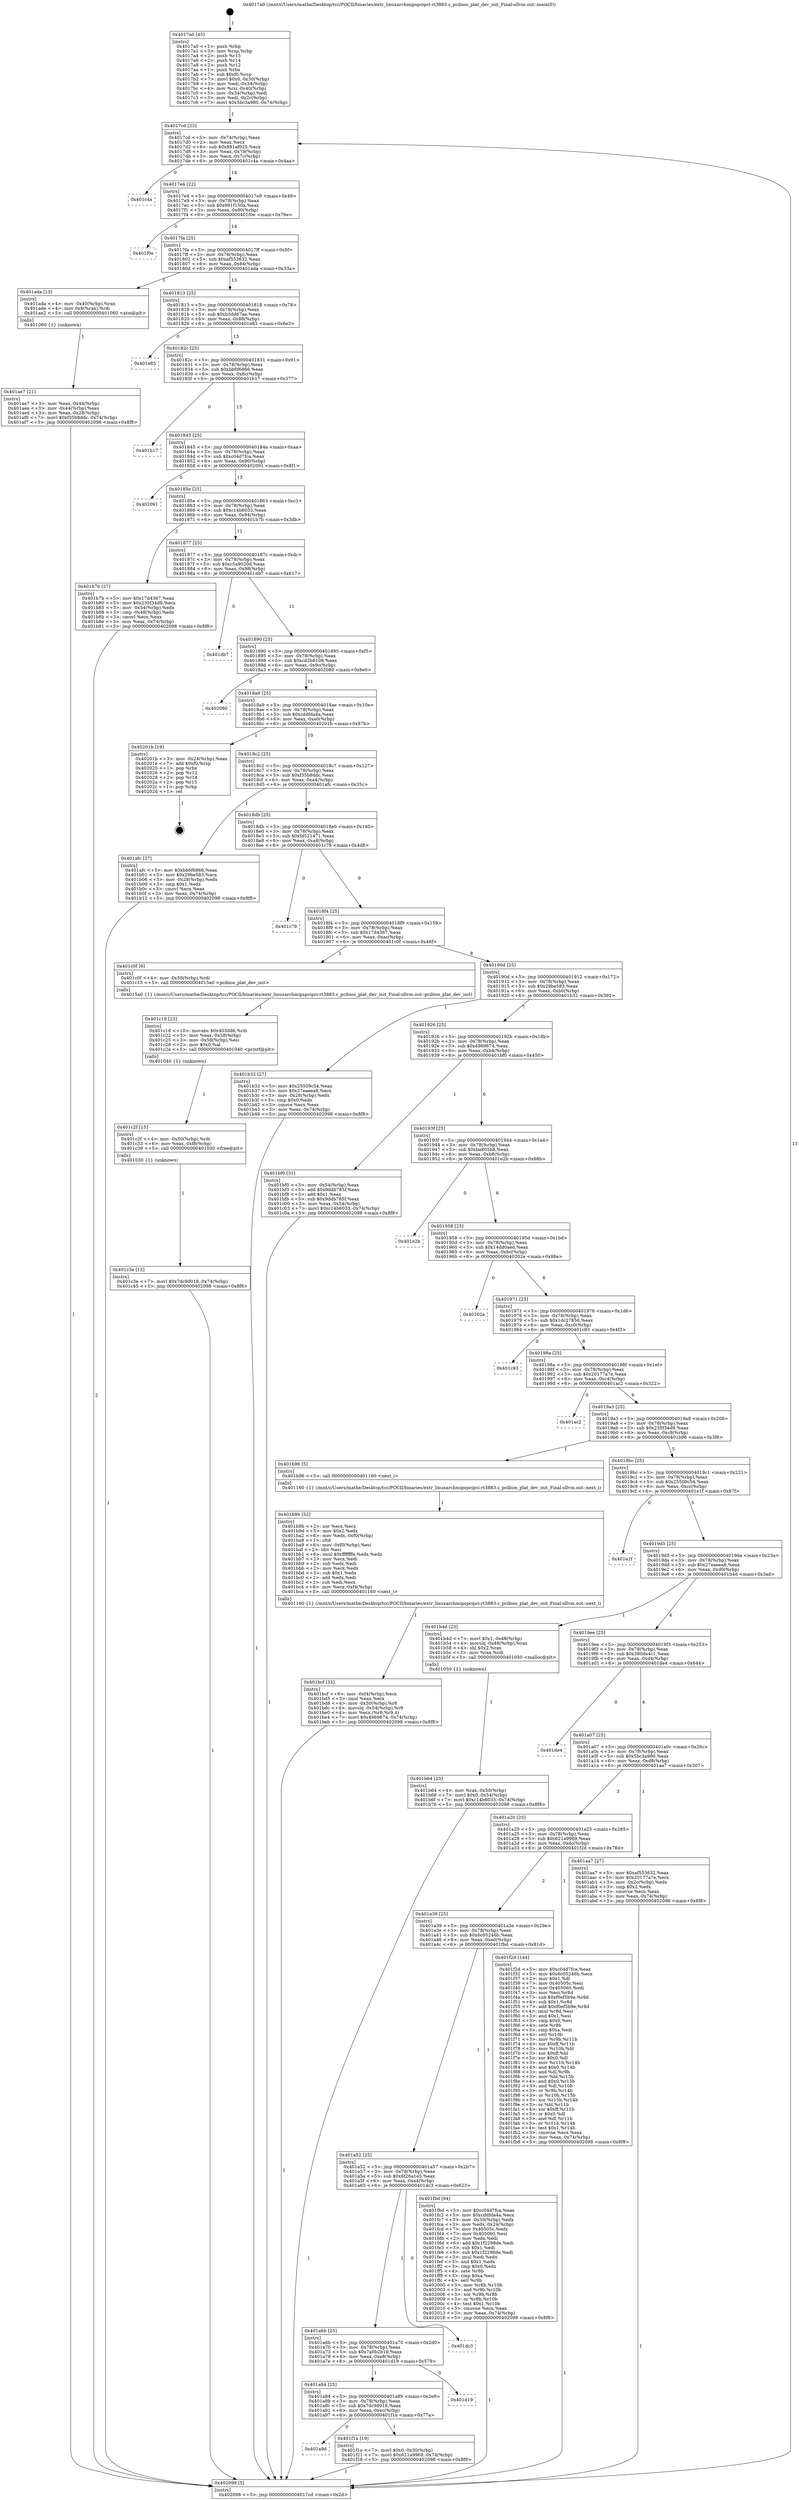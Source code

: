 digraph "0x4017a0" {
  label = "0x4017a0 (/mnt/c/Users/mathe/Desktop/tcc/POCII/binaries/extr_linuxarchmipspcipci-rt3883.c_pcibios_plat_dev_init_Final-ollvm.out::main(0))"
  labelloc = "t"
  node[shape=record]

  Entry [label="",width=0.3,height=0.3,shape=circle,fillcolor=black,style=filled]
  "0x4017cd" [label="{
     0x4017cd [23]\l
     | [instrs]\l
     &nbsp;&nbsp;0x4017cd \<+3\>: mov -0x74(%rbp),%eax\l
     &nbsp;&nbsp;0x4017d0 \<+2\>: mov %eax,%ecx\l
     &nbsp;&nbsp;0x4017d2 \<+6\>: sub $0x891af025,%ecx\l
     &nbsp;&nbsp;0x4017d8 \<+3\>: mov %eax,-0x78(%rbp)\l
     &nbsp;&nbsp;0x4017db \<+3\>: mov %ecx,-0x7c(%rbp)\l
     &nbsp;&nbsp;0x4017de \<+6\>: je 0000000000401c4a \<main+0x4aa\>\l
  }"]
  "0x401c4a" [label="{
     0x401c4a\l
  }", style=dashed]
  "0x4017e4" [label="{
     0x4017e4 [22]\l
     | [instrs]\l
     &nbsp;&nbsp;0x4017e4 \<+5\>: jmp 00000000004017e9 \<main+0x49\>\l
     &nbsp;&nbsp;0x4017e9 \<+3\>: mov -0x78(%rbp),%eax\l
     &nbsp;&nbsp;0x4017ec \<+5\>: sub $0x991f150a,%eax\l
     &nbsp;&nbsp;0x4017f1 \<+3\>: mov %eax,-0x80(%rbp)\l
     &nbsp;&nbsp;0x4017f4 \<+6\>: je 0000000000401f0e \<main+0x76e\>\l
  }"]
  Exit [label="",width=0.3,height=0.3,shape=circle,fillcolor=black,style=filled,peripheries=2]
  "0x401f0e" [label="{
     0x401f0e\l
  }", style=dashed]
  "0x4017fa" [label="{
     0x4017fa [25]\l
     | [instrs]\l
     &nbsp;&nbsp;0x4017fa \<+5\>: jmp 00000000004017ff \<main+0x5f\>\l
     &nbsp;&nbsp;0x4017ff \<+3\>: mov -0x78(%rbp),%eax\l
     &nbsp;&nbsp;0x401802 \<+5\>: sub $0xaf553632,%eax\l
     &nbsp;&nbsp;0x401807 \<+6\>: mov %eax,-0x84(%rbp)\l
     &nbsp;&nbsp;0x40180d \<+6\>: je 0000000000401ada \<main+0x33a\>\l
  }"]
  "0x401a9d" [label="{
     0x401a9d\l
  }", style=dashed]
  "0x401ada" [label="{
     0x401ada [13]\l
     | [instrs]\l
     &nbsp;&nbsp;0x401ada \<+4\>: mov -0x40(%rbp),%rax\l
     &nbsp;&nbsp;0x401ade \<+4\>: mov 0x8(%rax),%rdi\l
     &nbsp;&nbsp;0x401ae2 \<+5\>: call 0000000000401060 \<atoi@plt\>\l
     | [calls]\l
     &nbsp;&nbsp;0x401060 \{1\} (unknown)\l
  }"]
  "0x401813" [label="{
     0x401813 [25]\l
     | [instrs]\l
     &nbsp;&nbsp;0x401813 \<+5\>: jmp 0000000000401818 \<main+0x78\>\l
     &nbsp;&nbsp;0x401818 \<+3\>: mov -0x78(%rbp),%eax\l
     &nbsp;&nbsp;0x40181b \<+5\>: sub $0xb3dd67ae,%eax\l
     &nbsp;&nbsp;0x401820 \<+6\>: mov %eax,-0x88(%rbp)\l
     &nbsp;&nbsp;0x401826 \<+6\>: je 0000000000401e83 \<main+0x6e3\>\l
  }"]
  "0x401f1a" [label="{
     0x401f1a [19]\l
     | [instrs]\l
     &nbsp;&nbsp;0x401f1a \<+7\>: movl $0x0,-0x30(%rbp)\l
     &nbsp;&nbsp;0x401f21 \<+7\>: movl $0x621a9969,-0x74(%rbp)\l
     &nbsp;&nbsp;0x401f28 \<+5\>: jmp 0000000000402098 \<main+0x8f8\>\l
  }"]
  "0x401e83" [label="{
     0x401e83\l
  }", style=dashed]
  "0x40182c" [label="{
     0x40182c [25]\l
     | [instrs]\l
     &nbsp;&nbsp;0x40182c \<+5\>: jmp 0000000000401831 \<main+0x91\>\l
     &nbsp;&nbsp;0x401831 \<+3\>: mov -0x78(%rbp),%eax\l
     &nbsp;&nbsp;0x401834 \<+5\>: sub $0xbb6f6866,%eax\l
     &nbsp;&nbsp;0x401839 \<+6\>: mov %eax,-0x8c(%rbp)\l
     &nbsp;&nbsp;0x40183f \<+6\>: je 0000000000401b17 \<main+0x377\>\l
  }"]
  "0x401a84" [label="{
     0x401a84 [25]\l
     | [instrs]\l
     &nbsp;&nbsp;0x401a84 \<+5\>: jmp 0000000000401a89 \<main+0x2e9\>\l
     &nbsp;&nbsp;0x401a89 \<+3\>: mov -0x78(%rbp),%eax\l
     &nbsp;&nbsp;0x401a8c \<+5\>: sub $0x7dc9d018,%eax\l
     &nbsp;&nbsp;0x401a91 \<+6\>: mov %eax,-0xec(%rbp)\l
     &nbsp;&nbsp;0x401a97 \<+6\>: je 0000000000401f1a \<main+0x77a\>\l
  }"]
  "0x401b17" [label="{
     0x401b17\l
  }", style=dashed]
  "0x401845" [label="{
     0x401845 [25]\l
     | [instrs]\l
     &nbsp;&nbsp;0x401845 \<+5\>: jmp 000000000040184a \<main+0xaa\>\l
     &nbsp;&nbsp;0x40184a \<+3\>: mov -0x78(%rbp),%eax\l
     &nbsp;&nbsp;0x40184d \<+5\>: sub $0xc04d7fca,%eax\l
     &nbsp;&nbsp;0x401852 \<+6\>: mov %eax,-0x90(%rbp)\l
     &nbsp;&nbsp;0x401858 \<+6\>: je 0000000000402091 \<main+0x8f1\>\l
  }"]
  "0x401d19" [label="{
     0x401d19\l
  }", style=dashed]
  "0x402091" [label="{
     0x402091\l
  }", style=dashed]
  "0x40185e" [label="{
     0x40185e [25]\l
     | [instrs]\l
     &nbsp;&nbsp;0x40185e \<+5\>: jmp 0000000000401863 \<main+0xc3\>\l
     &nbsp;&nbsp;0x401863 \<+3\>: mov -0x78(%rbp),%eax\l
     &nbsp;&nbsp;0x401866 \<+5\>: sub $0xc14b6033,%eax\l
     &nbsp;&nbsp;0x40186b \<+6\>: mov %eax,-0x94(%rbp)\l
     &nbsp;&nbsp;0x401871 \<+6\>: je 0000000000401b7b \<main+0x3db\>\l
  }"]
  "0x401a6b" [label="{
     0x401a6b [25]\l
     | [instrs]\l
     &nbsp;&nbsp;0x401a6b \<+5\>: jmp 0000000000401a70 \<main+0x2d0\>\l
     &nbsp;&nbsp;0x401a70 \<+3\>: mov -0x78(%rbp),%eax\l
     &nbsp;&nbsp;0x401a73 \<+5\>: sub $0x7a0b2b19,%eax\l
     &nbsp;&nbsp;0x401a78 \<+6\>: mov %eax,-0xe8(%rbp)\l
     &nbsp;&nbsp;0x401a7e \<+6\>: je 0000000000401d19 \<main+0x579\>\l
  }"]
  "0x401b7b" [label="{
     0x401b7b [27]\l
     | [instrs]\l
     &nbsp;&nbsp;0x401b7b \<+5\>: mov $0x17d4367,%eax\l
     &nbsp;&nbsp;0x401b80 \<+5\>: mov $0x235f34d9,%ecx\l
     &nbsp;&nbsp;0x401b85 \<+3\>: mov -0x54(%rbp),%edx\l
     &nbsp;&nbsp;0x401b88 \<+3\>: cmp -0x48(%rbp),%edx\l
     &nbsp;&nbsp;0x401b8b \<+3\>: cmovl %ecx,%eax\l
     &nbsp;&nbsp;0x401b8e \<+3\>: mov %eax,-0x74(%rbp)\l
     &nbsp;&nbsp;0x401b91 \<+5\>: jmp 0000000000402098 \<main+0x8f8\>\l
  }"]
  "0x401877" [label="{
     0x401877 [25]\l
     | [instrs]\l
     &nbsp;&nbsp;0x401877 \<+5\>: jmp 000000000040187c \<main+0xdc\>\l
     &nbsp;&nbsp;0x40187c \<+3\>: mov -0x78(%rbp),%eax\l
     &nbsp;&nbsp;0x40187f \<+5\>: sub $0xc5a9020d,%eax\l
     &nbsp;&nbsp;0x401884 \<+6\>: mov %eax,-0x98(%rbp)\l
     &nbsp;&nbsp;0x40188a \<+6\>: je 0000000000401db7 \<main+0x617\>\l
  }"]
  "0x401dc3" [label="{
     0x401dc3\l
  }", style=dashed]
  "0x401db7" [label="{
     0x401db7\l
  }", style=dashed]
  "0x401890" [label="{
     0x401890 [25]\l
     | [instrs]\l
     &nbsp;&nbsp;0x401890 \<+5\>: jmp 0000000000401895 \<main+0xf5\>\l
     &nbsp;&nbsp;0x401895 \<+3\>: mov -0x78(%rbp),%eax\l
     &nbsp;&nbsp;0x401898 \<+5\>: sub $0xcd2b8108,%eax\l
     &nbsp;&nbsp;0x40189d \<+6\>: mov %eax,-0x9c(%rbp)\l
     &nbsp;&nbsp;0x4018a3 \<+6\>: je 0000000000402080 \<main+0x8e0\>\l
  }"]
  "0x401a52" [label="{
     0x401a52 [25]\l
     | [instrs]\l
     &nbsp;&nbsp;0x401a52 \<+5\>: jmp 0000000000401a57 \<main+0x2b7\>\l
     &nbsp;&nbsp;0x401a57 \<+3\>: mov -0x78(%rbp),%eax\l
     &nbsp;&nbsp;0x401a5a \<+5\>: sub $0x6f26a1e5,%eax\l
     &nbsp;&nbsp;0x401a5f \<+6\>: mov %eax,-0xe4(%rbp)\l
     &nbsp;&nbsp;0x401a65 \<+6\>: je 0000000000401dc3 \<main+0x623\>\l
  }"]
  "0x402080" [label="{
     0x402080\l
  }", style=dashed]
  "0x4018a9" [label="{
     0x4018a9 [25]\l
     | [instrs]\l
     &nbsp;&nbsp;0x4018a9 \<+5\>: jmp 00000000004018ae \<main+0x10e\>\l
     &nbsp;&nbsp;0x4018ae \<+3\>: mov -0x78(%rbp),%eax\l
     &nbsp;&nbsp;0x4018b1 \<+5\>: sub $0xcddfda4a,%eax\l
     &nbsp;&nbsp;0x4018b6 \<+6\>: mov %eax,-0xa0(%rbp)\l
     &nbsp;&nbsp;0x4018bc \<+6\>: je 000000000040201b \<main+0x87b\>\l
  }"]
  "0x401fbd" [label="{
     0x401fbd [94]\l
     | [instrs]\l
     &nbsp;&nbsp;0x401fbd \<+5\>: mov $0xc04d7fca,%eax\l
     &nbsp;&nbsp;0x401fc2 \<+5\>: mov $0xcddfda4a,%ecx\l
     &nbsp;&nbsp;0x401fc7 \<+3\>: mov -0x30(%rbp),%edx\l
     &nbsp;&nbsp;0x401fca \<+3\>: mov %edx,-0x24(%rbp)\l
     &nbsp;&nbsp;0x401fcd \<+7\>: mov 0x40505c,%edx\l
     &nbsp;&nbsp;0x401fd4 \<+7\>: mov 0x405060,%esi\l
     &nbsp;&nbsp;0x401fdb \<+2\>: mov %edx,%edi\l
     &nbsp;&nbsp;0x401fdd \<+6\>: add $0x1f2298de,%edi\l
     &nbsp;&nbsp;0x401fe3 \<+3\>: sub $0x1,%edi\l
     &nbsp;&nbsp;0x401fe6 \<+6\>: sub $0x1f2298de,%edi\l
     &nbsp;&nbsp;0x401fec \<+3\>: imul %edi,%edx\l
     &nbsp;&nbsp;0x401fef \<+3\>: and $0x1,%edx\l
     &nbsp;&nbsp;0x401ff2 \<+3\>: cmp $0x0,%edx\l
     &nbsp;&nbsp;0x401ff5 \<+4\>: sete %r8b\l
     &nbsp;&nbsp;0x401ff9 \<+3\>: cmp $0xa,%esi\l
     &nbsp;&nbsp;0x401ffc \<+4\>: setl %r9b\l
     &nbsp;&nbsp;0x402000 \<+3\>: mov %r8b,%r10b\l
     &nbsp;&nbsp;0x402003 \<+3\>: and %r9b,%r10b\l
     &nbsp;&nbsp;0x402006 \<+3\>: xor %r9b,%r8b\l
     &nbsp;&nbsp;0x402009 \<+3\>: or %r8b,%r10b\l
     &nbsp;&nbsp;0x40200c \<+4\>: test $0x1,%r10b\l
     &nbsp;&nbsp;0x402010 \<+3\>: cmovne %ecx,%eax\l
     &nbsp;&nbsp;0x402013 \<+3\>: mov %eax,-0x74(%rbp)\l
     &nbsp;&nbsp;0x402016 \<+5\>: jmp 0000000000402098 \<main+0x8f8\>\l
  }"]
  "0x40201b" [label="{
     0x40201b [19]\l
     | [instrs]\l
     &nbsp;&nbsp;0x40201b \<+3\>: mov -0x24(%rbp),%eax\l
     &nbsp;&nbsp;0x40201e \<+7\>: add $0xf0,%rsp\l
     &nbsp;&nbsp;0x402025 \<+1\>: pop %rbx\l
     &nbsp;&nbsp;0x402026 \<+2\>: pop %r12\l
     &nbsp;&nbsp;0x402028 \<+2\>: pop %r14\l
     &nbsp;&nbsp;0x40202a \<+2\>: pop %r15\l
     &nbsp;&nbsp;0x40202c \<+1\>: pop %rbp\l
     &nbsp;&nbsp;0x40202d \<+1\>: ret\l
  }"]
  "0x4018c2" [label="{
     0x4018c2 [25]\l
     | [instrs]\l
     &nbsp;&nbsp;0x4018c2 \<+5\>: jmp 00000000004018c7 \<main+0x127\>\l
     &nbsp;&nbsp;0x4018c7 \<+3\>: mov -0x78(%rbp),%eax\l
     &nbsp;&nbsp;0x4018ca \<+5\>: sub $0xf35b8ddc,%eax\l
     &nbsp;&nbsp;0x4018cf \<+6\>: mov %eax,-0xa4(%rbp)\l
     &nbsp;&nbsp;0x4018d5 \<+6\>: je 0000000000401afc \<main+0x35c\>\l
  }"]
  "0x401a39" [label="{
     0x401a39 [25]\l
     | [instrs]\l
     &nbsp;&nbsp;0x401a39 \<+5\>: jmp 0000000000401a3e \<main+0x29e\>\l
     &nbsp;&nbsp;0x401a3e \<+3\>: mov -0x78(%rbp),%eax\l
     &nbsp;&nbsp;0x401a41 \<+5\>: sub $0x6c05246b,%eax\l
     &nbsp;&nbsp;0x401a46 \<+6\>: mov %eax,-0xe0(%rbp)\l
     &nbsp;&nbsp;0x401a4c \<+6\>: je 0000000000401fbd \<main+0x81d\>\l
  }"]
  "0x401afc" [label="{
     0x401afc [27]\l
     | [instrs]\l
     &nbsp;&nbsp;0x401afc \<+5\>: mov $0xbb6f6866,%eax\l
     &nbsp;&nbsp;0x401b01 \<+5\>: mov $0x29be583,%ecx\l
     &nbsp;&nbsp;0x401b06 \<+3\>: mov -0x28(%rbp),%edx\l
     &nbsp;&nbsp;0x401b09 \<+3\>: cmp $0x1,%edx\l
     &nbsp;&nbsp;0x401b0c \<+3\>: cmovl %ecx,%eax\l
     &nbsp;&nbsp;0x401b0f \<+3\>: mov %eax,-0x74(%rbp)\l
     &nbsp;&nbsp;0x401b12 \<+5\>: jmp 0000000000402098 \<main+0x8f8\>\l
  }"]
  "0x4018db" [label="{
     0x4018db [25]\l
     | [instrs]\l
     &nbsp;&nbsp;0x4018db \<+5\>: jmp 00000000004018e0 \<main+0x140\>\l
     &nbsp;&nbsp;0x4018e0 \<+3\>: mov -0x78(%rbp),%eax\l
     &nbsp;&nbsp;0x4018e3 \<+5\>: sub $0xfd521471,%eax\l
     &nbsp;&nbsp;0x4018e8 \<+6\>: mov %eax,-0xa8(%rbp)\l
     &nbsp;&nbsp;0x4018ee \<+6\>: je 0000000000401c78 \<main+0x4d8\>\l
  }"]
  "0x401f2d" [label="{
     0x401f2d [144]\l
     | [instrs]\l
     &nbsp;&nbsp;0x401f2d \<+5\>: mov $0xc04d7fca,%eax\l
     &nbsp;&nbsp;0x401f32 \<+5\>: mov $0x6c05246b,%ecx\l
     &nbsp;&nbsp;0x401f37 \<+2\>: mov $0x1,%dl\l
     &nbsp;&nbsp;0x401f39 \<+7\>: mov 0x40505c,%esi\l
     &nbsp;&nbsp;0x401f40 \<+7\>: mov 0x405060,%edi\l
     &nbsp;&nbsp;0x401f47 \<+3\>: mov %esi,%r8d\l
     &nbsp;&nbsp;0x401f4a \<+7\>: sub $0xf0ef5b9e,%r8d\l
     &nbsp;&nbsp;0x401f51 \<+4\>: sub $0x1,%r8d\l
     &nbsp;&nbsp;0x401f55 \<+7\>: add $0xf0ef5b9e,%r8d\l
     &nbsp;&nbsp;0x401f5c \<+4\>: imul %r8d,%esi\l
     &nbsp;&nbsp;0x401f60 \<+3\>: and $0x1,%esi\l
     &nbsp;&nbsp;0x401f63 \<+3\>: cmp $0x0,%esi\l
     &nbsp;&nbsp;0x401f66 \<+4\>: sete %r9b\l
     &nbsp;&nbsp;0x401f6a \<+3\>: cmp $0xa,%edi\l
     &nbsp;&nbsp;0x401f6d \<+4\>: setl %r10b\l
     &nbsp;&nbsp;0x401f71 \<+3\>: mov %r9b,%r11b\l
     &nbsp;&nbsp;0x401f74 \<+4\>: xor $0xff,%r11b\l
     &nbsp;&nbsp;0x401f78 \<+3\>: mov %r10b,%bl\l
     &nbsp;&nbsp;0x401f7b \<+3\>: xor $0xff,%bl\l
     &nbsp;&nbsp;0x401f7e \<+3\>: xor $0x0,%dl\l
     &nbsp;&nbsp;0x401f81 \<+3\>: mov %r11b,%r14b\l
     &nbsp;&nbsp;0x401f84 \<+4\>: and $0x0,%r14b\l
     &nbsp;&nbsp;0x401f88 \<+3\>: and %dl,%r9b\l
     &nbsp;&nbsp;0x401f8b \<+3\>: mov %bl,%r15b\l
     &nbsp;&nbsp;0x401f8e \<+4\>: and $0x0,%r15b\l
     &nbsp;&nbsp;0x401f92 \<+3\>: and %dl,%r10b\l
     &nbsp;&nbsp;0x401f95 \<+3\>: or %r9b,%r14b\l
     &nbsp;&nbsp;0x401f98 \<+3\>: or %r10b,%r15b\l
     &nbsp;&nbsp;0x401f9b \<+3\>: xor %r15b,%r14b\l
     &nbsp;&nbsp;0x401f9e \<+3\>: or %bl,%r11b\l
     &nbsp;&nbsp;0x401fa1 \<+4\>: xor $0xff,%r11b\l
     &nbsp;&nbsp;0x401fa5 \<+3\>: or $0x0,%dl\l
     &nbsp;&nbsp;0x401fa8 \<+3\>: and %dl,%r11b\l
     &nbsp;&nbsp;0x401fab \<+3\>: or %r11b,%r14b\l
     &nbsp;&nbsp;0x401fae \<+4\>: test $0x1,%r14b\l
     &nbsp;&nbsp;0x401fb2 \<+3\>: cmovne %ecx,%eax\l
     &nbsp;&nbsp;0x401fb5 \<+3\>: mov %eax,-0x74(%rbp)\l
     &nbsp;&nbsp;0x401fb8 \<+5\>: jmp 0000000000402098 \<main+0x8f8\>\l
  }"]
  "0x401c78" [label="{
     0x401c78\l
  }", style=dashed]
  "0x4018f4" [label="{
     0x4018f4 [25]\l
     | [instrs]\l
     &nbsp;&nbsp;0x4018f4 \<+5\>: jmp 00000000004018f9 \<main+0x159\>\l
     &nbsp;&nbsp;0x4018f9 \<+3\>: mov -0x78(%rbp),%eax\l
     &nbsp;&nbsp;0x4018fc \<+5\>: sub $0x17d4367,%eax\l
     &nbsp;&nbsp;0x401901 \<+6\>: mov %eax,-0xac(%rbp)\l
     &nbsp;&nbsp;0x401907 \<+6\>: je 0000000000401c0f \<main+0x46f\>\l
  }"]
  "0x401c3e" [label="{
     0x401c3e [12]\l
     | [instrs]\l
     &nbsp;&nbsp;0x401c3e \<+7\>: movl $0x7dc9d018,-0x74(%rbp)\l
     &nbsp;&nbsp;0x401c45 \<+5\>: jmp 0000000000402098 \<main+0x8f8\>\l
  }"]
  "0x401c0f" [label="{
     0x401c0f [9]\l
     | [instrs]\l
     &nbsp;&nbsp;0x401c0f \<+4\>: mov -0x50(%rbp),%rdi\l
     &nbsp;&nbsp;0x401c13 \<+5\>: call 00000000004015a0 \<pcibios_plat_dev_init\>\l
     | [calls]\l
     &nbsp;&nbsp;0x4015a0 \{1\} (/mnt/c/Users/mathe/Desktop/tcc/POCII/binaries/extr_linuxarchmipspcipci-rt3883.c_pcibios_plat_dev_init_Final-ollvm.out::pcibios_plat_dev_init)\l
  }"]
  "0x40190d" [label="{
     0x40190d [25]\l
     | [instrs]\l
     &nbsp;&nbsp;0x40190d \<+5\>: jmp 0000000000401912 \<main+0x172\>\l
     &nbsp;&nbsp;0x401912 \<+3\>: mov -0x78(%rbp),%eax\l
     &nbsp;&nbsp;0x401915 \<+5\>: sub $0x29be583,%eax\l
     &nbsp;&nbsp;0x40191a \<+6\>: mov %eax,-0xb0(%rbp)\l
     &nbsp;&nbsp;0x401920 \<+6\>: je 0000000000401b32 \<main+0x392\>\l
  }"]
  "0x401c2f" [label="{
     0x401c2f [15]\l
     | [instrs]\l
     &nbsp;&nbsp;0x401c2f \<+4\>: mov -0x50(%rbp),%rdi\l
     &nbsp;&nbsp;0x401c33 \<+6\>: mov %eax,-0xf8(%rbp)\l
     &nbsp;&nbsp;0x401c39 \<+5\>: call 0000000000401030 \<free@plt\>\l
     | [calls]\l
     &nbsp;&nbsp;0x401030 \{1\} (unknown)\l
  }"]
  "0x401b32" [label="{
     0x401b32 [27]\l
     | [instrs]\l
     &nbsp;&nbsp;0x401b32 \<+5\>: mov $0x25509c54,%eax\l
     &nbsp;&nbsp;0x401b37 \<+5\>: mov $0x27eaeea8,%ecx\l
     &nbsp;&nbsp;0x401b3c \<+3\>: mov -0x28(%rbp),%edx\l
     &nbsp;&nbsp;0x401b3f \<+3\>: cmp $0x0,%edx\l
     &nbsp;&nbsp;0x401b42 \<+3\>: cmove %ecx,%eax\l
     &nbsp;&nbsp;0x401b45 \<+3\>: mov %eax,-0x74(%rbp)\l
     &nbsp;&nbsp;0x401b48 \<+5\>: jmp 0000000000402098 \<main+0x8f8\>\l
  }"]
  "0x401926" [label="{
     0x401926 [25]\l
     | [instrs]\l
     &nbsp;&nbsp;0x401926 \<+5\>: jmp 000000000040192b \<main+0x18b\>\l
     &nbsp;&nbsp;0x40192b \<+3\>: mov -0x78(%rbp),%eax\l
     &nbsp;&nbsp;0x40192e \<+5\>: sub $0x4969674,%eax\l
     &nbsp;&nbsp;0x401933 \<+6\>: mov %eax,-0xb4(%rbp)\l
     &nbsp;&nbsp;0x401939 \<+6\>: je 0000000000401bf0 \<main+0x450\>\l
  }"]
  "0x401c18" [label="{
     0x401c18 [23]\l
     | [instrs]\l
     &nbsp;&nbsp;0x401c18 \<+10\>: movabs $0x4030d6,%rdi\l
     &nbsp;&nbsp;0x401c22 \<+3\>: mov %eax,-0x58(%rbp)\l
     &nbsp;&nbsp;0x401c25 \<+3\>: mov -0x58(%rbp),%esi\l
     &nbsp;&nbsp;0x401c28 \<+2\>: mov $0x0,%al\l
     &nbsp;&nbsp;0x401c2a \<+5\>: call 0000000000401040 \<printf@plt\>\l
     | [calls]\l
     &nbsp;&nbsp;0x401040 \{1\} (unknown)\l
  }"]
  "0x401bf0" [label="{
     0x401bf0 [31]\l
     | [instrs]\l
     &nbsp;&nbsp;0x401bf0 \<+3\>: mov -0x54(%rbp),%eax\l
     &nbsp;&nbsp;0x401bf3 \<+5\>: add $0x9ddb785f,%eax\l
     &nbsp;&nbsp;0x401bf8 \<+3\>: add $0x1,%eax\l
     &nbsp;&nbsp;0x401bfb \<+5\>: sub $0x9ddb785f,%eax\l
     &nbsp;&nbsp;0x401c00 \<+3\>: mov %eax,-0x54(%rbp)\l
     &nbsp;&nbsp;0x401c03 \<+7\>: movl $0xc14b6033,-0x74(%rbp)\l
     &nbsp;&nbsp;0x401c0a \<+5\>: jmp 0000000000402098 \<main+0x8f8\>\l
  }"]
  "0x40193f" [label="{
     0x40193f [25]\l
     | [instrs]\l
     &nbsp;&nbsp;0x40193f \<+5\>: jmp 0000000000401944 \<main+0x1a4\>\l
     &nbsp;&nbsp;0x401944 \<+3\>: mov -0x78(%rbp),%eax\l
     &nbsp;&nbsp;0x401947 \<+5\>: sub $0xba805b8,%eax\l
     &nbsp;&nbsp;0x40194c \<+6\>: mov %eax,-0xb8(%rbp)\l
     &nbsp;&nbsp;0x401952 \<+6\>: je 0000000000401e2b \<main+0x68b\>\l
  }"]
  "0x401bcf" [label="{
     0x401bcf [33]\l
     | [instrs]\l
     &nbsp;&nbsp;0x401bcf \<+6\>: mov -0xf4(%rbp),%ecx\l
     &nbsp;&nbsp;0x401bd5 \<+3\>: imul %eax,%ecx\l
     &nbsp;&nbsp;0x401bd8 \<+4\>: mov -0x50(%rbp),%r8\l
     &nbsp;&nbsp;0x401bdc \<+4\>: movslq -0x54(%rbp),%r9\l
     &nbsp;&nbsp;0x401be0 \<+4\>: mov %ecx,(%r8,%r9,4)\l
     &nbsp;&nbsp;0x401be4 \<+7\>: movl $0x4969674,-0x74(%rbp)\l
     &nbsp;&nbsp;0x401beb \<+5\>: jmp 0000000000402098 \<main+0x8f8\>\l
  }"]
  "0x401e2b" [label="{
     0x401e2b\l
  }", style=dashed]
  "0x401958" [label="{
     0x401958 [25]\l
     | [instrs]\l
     &nbsp;&nbsp;0x401958 \<+5\>: jmp 000000000040195d \<main+0x1bd\>\l
     &nbsp;&nbsp;0x40195d \<+3\>: mov -0x78(%rbp),%eax\l
     &nbsp;&nbsp;0x401960 \<+5\>: sub $0x14dd0aed,%eax\l
     &nbsp;&nbsp;0x401965 \<+6\>: mov %eax,-0xbc(%rbp)\l
     &nbsp;&nbsp;0x40196b \<+6\>: je 000000000040202e \<main+0x88e\>\l
  }"]
  "0x401b9b" [label="{
     0x401b9b [52]\l
     | [instrs]\l
     &nbsp;&nbsp;0x401b9b \<+2\>: xor %ecx,%ecx\l
     &nbsp;&nbsp;0x401b9d \<+5\>: mov $0x2,%edx\l
     &nbsp;&nbsp;0x401ba2 \<+6\>: mov %edx,-0xf0(%rbp)\l
     &nbsp;&nbsp;0x401ba8 \<+1\>: cltd\l
     &nbsp;&nbsp;0x401ba9 \<+6\>: mov -0xf0(%rbp),%esi\l
     &nbsp;&nbsp;0x401baf \<+2\>: idiv %esi\l
     &nbsp;&nbsp;0x401bb1 \<+6\>: imul $0xfffffffe,%edx,%edx\l
     &nbsp;&nbsp;0x401bb7 \<+2\>: mov %ecx,%edi\l
     &nbsp;&nbsp;0x401bb9 \<+2\>: sub %edx,%edi\l
     &nbsp;&nbsp;0x401bbb \<+2\>: mov %ecx,%edx\l
     &nbsp;&nbsp;0x401bbd \<+3\>: sub $0x1,%edx\l
     &nbsp;&nbsp;0x401bc0 \<+2\>: add %edx,%edi\l
     &nbsp;&nbsp;0x401bc2 \<+2\>: sub %edi,%ecx\l
     &nbsp;&nbsp;0x401bc4 \<+6\>: mov %ecx,-0xf4(%rbp)\l
     &nbsp;&nbsp;0x401bca \<+5\>: call 0000000000401160 \<next_i\>\l
     | [calls]\l
     &nbsp;&nbsp;0x401160 \{1\} (/mnt/c/Users/mathe/Desktop/tcc/POCII/binaries/extr_linuxarchmipspcipci-rt3883.c_pcibios_plat_dev_init_Final-ollvm.out::next_i)\l
  }"]
  "0x40202e" [label="{
     0x40202e\l
  }", style=dashed]
  "0x401971" [label="{
     0x401971 [25]\l
     | [instrs]\l
     &nbsp;&nbsp;0x401971 \<+5\>: jmp 0000000000401976 \<main+0x1d6\>\l
     &nbsp;&nbsp;0x401976 \<+3\>: mov -0x78(%rbp),%eax\l
     &nbsp;&nbsp;0x401979 \<+5\>: sub $0x1dc27856,%eax\l
     &nbsp;&nbsp;0x40197e \<+6\>: mov %eax,-0xc0(%rbp)\l
     &nbsp;&nbsp;0x401984 \<+6\>: je 0000000000401c93 \<main+0x4f3\>\l
  }"]
  "0x401b64" [label="{
     0x401b64 [23]\l
     | [instrs]\l
     &nbsp;&nbsp;0x401b64 \<+4\>: mov %rax,-0x50(%rbp)\l
     &nbsp;&nbsp;0x401b68 \<+7\>: movl $0x0,-0x54(%rbp)\l
     &nbsp;&nbsp;0x401b6f \<+7\>: movl $0xc14b6033,-0x74(%rbp)\l
     &nbsp;&nbsp;0x401b76 \<+5\>: jmp 0000000000402098 \<main+0x8f8\>\l
  }"]
  "0x401c93" [label="{
     0x401c93\l
  }", style=dashed]
  "0x40198a" [label="{
     0x40198a [25]\l
     | [instrs]\l
     &nbsp;&nbsp;0x40198a \<+5\>: jmp 000000000040198f \<main+0x1ef\>\l
     &nbsp;&nbsp;0x40198f \<+3\>: mov -0x78(%rbp),%eax\l
     &nbsp;&nbsp;0x401992 \<+5\>: sub $0x20177a7e,%eax\l
     &nbsp;&nbsp;0x401997 \<+6\>: mov %eax,-0xc4(%rbp)\l
     &nbsp;&nbsp;0x40199d \<+6\>: je 0000000000401ac2 \<main+0x322\>\l
  }"]
  "0x401ae7" [label="{
     0x401ae7 [21]\l
     | [instrs]\l
     &nbsp;&nbsp;0x401ae7 \<+3\>: mov %eax,-0x44(%rbp)\l
     &nbsp;&nbsp;0x401aea \<+3\>: mov -0x44(%rbp),%eax\l
     &nbsp;&nbsp;0x401aed \<+3\>: mov %eax,-0x28(%rbp)\l
     &nbsp;&nbsp;0x401af0 \<+7\>: movl $0xf35b8ddc,-0x74(%rbp)\l
     &nbsp;&nbsp;0x401af7 \<+5\>: jmp 0000000000402098 \<main+0x8f8\>\l
  }"]
  "0x401ac2" [label="{
     0x401ac2\l
  }", style=dashed]
  "0x4019a3" [label="{
     0x4019a3 [25]\l
     | [instrs]\l
     &nbsp;&nbsp;0x4019a3 \<+5\>: jmp 00000000004019a8 \<main+0x208\>\l
     &nbsp;&nbsp;0x4019a8 \<+3\>: mov -0x78(%rbp),%eax\l
     &nbsp;&nbsp;0x4019ab \<+5\>: sub $0x235f34d9,%eax\l
     &nbsp;&nbsp;0x4019b0 \<+6\>: mov %eax,-0xc8(%rbp)\l
     &nbsp;&nbsp;0x4019b6 \<+6\>: je 0000000000401b96 \<main+0x3f6\>\l
  }"]
  "0x4017a0" [label="{
     0x4017a0 [45]\l
     | [instrs]\l
     &nbsp;&nbsp;0x4017a0 \<+1\>: push %rbp\l
     &nbsp;&nbsp;0x4017a1 \<+3\>: mov %rsp,%rbp\l
     &nbsp;&nbsp;0x4017a4 \<+2\>: push %r15\l
     &nbsp;&nbsp;0x4017a6 \<+2\>: push %r14\l
     &nbsp;&nbsp;0x4017a8 \<+2\>: push %r12\l
     &nbsp;&nbsp;0x4017aa \<+1\>: push %rbx\l
     &nbsp;&nbsp;0x4017ab \<+7\>: sub $0xf0,%rsp\l
     &nbsp;&nbsp;0x4017b2 \<+7\>: movl $0x0,-0x30(%rbp)\l
     &nbsp;&nbsp;0x4017b9 \<+3\>: mov %edi,-0x34(%rbp)\l
     &nbsp;&nbsp;0x4017bc \<+4\>: mov %rsi,-0x40(%rbp)\l
     &nbsp;&nbsp;0x4017c0 \<+3\>: mov -0x34(%rbp),%edi\l
     &nbsp;&nbsp;0x4017c3 \<+3\>: mov %edi,-0x2c(%rbp)\l
     &nbsp;&nbsp;0x4017c6 \<+7\>: movl $0x5bc3a980,-0x74(%rbp)\l
  }"]
  "0x401b96" [label="{
     0x401b96 [5]\l
     | [instrs]\l
     &nbsp;&nbsp;0x401b96 \<+5\>: call 0000000000401160 \<next_i\>\l
     | [calls]\l
     &nbsp;&nbsp;0x401160 \{1\} (/mnt/c/Users/mathe/Desktop/tcc/POCII/binaries/extr_linuxarchmipspcipci-rt3883.c_pcibios_plat_dev_init_Final-ollvm.out::next_i)\l
  }"]
  "0x4019bc" [label="{
     0x4019bc [25]\l
     | [instrs]\l
     &nbsp;&nbsp;0x4019bc \<+5\>: jmp 00000000004019c1 \<main+0x221\>\l
     &nbsp;&nbsp;0x4019c1 \<+3\>: mov -0x78(%rbp),%eax\l
     &nbsp;&nbsp;0x4019c4 \<+5\>: sub $0x25509c54,%eax\l
     &nbsp;&nbsp;0x4019c9 \<+6\>: mov %eax,-0xcc(%rbp)\l
     &nbsp;&nbsp;0x4019cf \<+6\>: je 0000000000401e1f \<main+0x67f\>\l
  }"]
  "0x402098" [label="{
     0x402098 [5]\l
     | [instrs]\l
     &nbsp;&nbsp;0x402098 \<+5\>: jmp 00000000004017cd \<main+0x2d\>\l
  }"]
  "0x401e1f" [label="{
     0x401e1f\l
  }", style=dashed]
  "0x4019d5" [label="{
     0x4019d5 [25]\l
     | [instrs]\l
     &nbsp;&nbsp;0x4019d5 \<+5\>: jmp 00000000004019da \<main+0x23a\>\l
     &nbsp;&nbsp;0x4019da \<+3\>: mov -0x78(%rbp),%eax\l
     &nbsp;&nbsp;0x4019dd \<+5\>: sub $0x27eaeea8,%eax\l
     &nbsp;&nbsp;0x4019e2 \<+6\>: mov %eax,-0xd0(%rbp)\l
     &nbsp;&nbsp;0x4019e8 \<+6\>: je 0000000000401b4d \<main+0x3ad\>\l
  }"]
  "0x401a20" [label="{
     0x401a20 [25]\l
     | [instrs]\l
     &nbsp;&nbsp;0x401a20 \<+5\>: jmp 0000000000401a25 \<main+0x285\>\l
     &nbsp;&nbsp;0x401a25 \<+3\>: mov -0x78(%rbp),%eax\l
     &nbsp;&nbsp;0x401a28 \<+5\>: sub $0x621a9969,%eax\l
     &nbsp;&nbsp;0x401a2d \<+6\>: mov %eax,-0xdc(%rbp)\l
     &nbsp;&nbsp;0x401a33 \<+6\>: je 0000000000401f2d \<main+0x78d\>\l
  }"]
  "0x401b4d" [label="{
     0x401b4d [23]\l
     | [instrs]\l
     &nbsp;&nbsp;0x401b4d \<+7\>: movl $0x1,-0x48(%rbp)\l
     &nbsp;&nbsp;0x401b54 \<+4\>: movslq -0x48(%rbp),%rax\l
     &nbsp;&nbsp;0x401b58 \<+4\>: shl $0x2,%rax\l
     &nbsp;&nbsp;0x401b5c \<+3\>: mov %rax,%rdi\l
     &nbsp;&nbsp;0x401b5f \<+5\>: call 0000000000401050 \<malloc@plt\>\l
     | [calls]\l
     &nbsp;&nbsp;0x401050 \{1\} (unknown)\l
  }"]
  "0x4019ee" [label="{
     0x4019ee [25]\l
     | [instrs]\l
     &nbsp;&nbsp;0x4019ee \<+5\>: jmp 00000000004019f3 \<main+0x253\>\l
     &nbsp;&nbsp;0x4019f3 \<+3\>: mov -0x78(%rbp),%eax\l
     &nbsp;&nbsp;0x4019f6 \<+5\>: sub $0x380de4c1,%eax\l
     &nbsp;&nbsp;0x4019fb \<+6\>: mov %eax,-0xd4(%rbp)\l
     &nbsp;&nbsp;0x401a01 \<+6\>: je 0000000000401de4 \<main+0x644\>\l
  }"]
  "0x401aa7" [label="{
     0x401aa7 [27]\l
     | [instrs]\l
     &nbsp;&nbsp;0x401aa7 \<+5\>: mov $0xaf553632,%eax\l
     &nbsp;&nbsp;0x401aac \<+5\>: mov $0x20177a7e,%ecx\l
     &nbsp;&nbsp;0x401ab1 \<+3\>: mov -0x2c(%rbp),%edx\l
     &nbsp;&nbsp;0x401ab4 \<+3\>: cmp $0x2,%edx\l
     &nbsp;&nbsp;0x401ab7 \<+3\>: cmovne %ecx,%eax\l
     &nbsp;&nbsp;0x401aba \<+3\>: mov %eax,-0x74(%rbp)\l
     &nbsp;&nbsp;0x401abd \<+5\>: jmp 0000000000402098 \<main+0x8f8\>\l
  }"]
  "0x401de4" [label="{
     0x401de4\l
  }", style=dashed]
  "0x401a07" [label="{
     0x401a07 [25]\l
     | [instrs]\l
     &nbsp;&nbsp;0x401a07 \<+5\>: jmp 0000000000401a0c \<main+0x26c\>\l
     &nbsp;&nbsp;0x401a0c \<+3\>: mov -0x78(%rbp),%eax\l
     &nbsp;&nbsp;0x401a0f \<+5\>: sub $0x5bc3a980,%eax\l
     &nbsp;&nbsp;0x401a14 \<+6\>: mov %eax,-0xd8(%rbp)\l
     &nbsp;&nbsp;0x401a1a \<+6\>: je 0000000000401aa7 \<main+0x307\>\l
  }"]
  Entry -> "0x4017a0" [label=" 1"]
  "0x4017cd" -> "0x401c4a" [label=" 0"]
  "0x4017cd" -> "0x4017e4" [label=" 14"]
  "0x40201b" -> Exit [label=" 1"]
  "0x4017e4" -> "0x401f0e" [label=" 0"]
  "0x4017e4" -> "0x4017fa" [label=" 14"]
  "0x401fbd" -> "0x402098" [label=" 1"]
  "0x4017fa" -> "0x401ada" [label=" 1"]
  "0x4017fa" -> "0x401813" [label=" 13"]
  "0x401f2d" -> "0x402098" [label=" 1"]
  "0x401813" -> "0x401e83" [label=" 0"]
  "0x401813" -> "0x40182c" [label=" 13"]
  "0x401f1a" -> "0x402098" [label=" 1"]
  "0x40182c" -> "0x401b17" [label=" 0"]
  "0x40182c" -> "0x401845" [label=" 13"]
  "0x401a84" -> "0x401f1a" [label=" 1"]
  "0x401845" -> "0x402091" [label=" 0"]
  "0x401845" -> "0x40185e" [label=" 13"]
  "0x401a84" -> "0x401a9d" [label=" 0"]
  "0x40185e" -> "0x401b7b" [label=" 2"]
  "0x40185e" -> "0x401877" [label=" 11"]
  "0x401a6b" -> "0x401d19" [label=" 0"]
  "0x401877" -> "0x401db7" [label=" 0"]
  "0x401877" -> "0x401890" [label=" 11"]
  "0x401a6b" -> "0x401a84" [label=" 1"]
  "0x401890" -> "0x402080" [label=" 0"]
  "0x401890" -> "0x4018a9" [label=" 11"]
  "0x401a52" -> "0x401dc3" [label=" 0"]
  "0x4018a9" -> "0x40201b" [label=" 1"]
  "0x4018a9" -> "0x4018c2" [label=" 10"]
  "0x401a52" -> "0x401a6b" [label=" 1"]
  "0x4018c2" -> "0x401afc" [label=" 1"]
  "0x4018c2" -> "0x4018db" [label=" 9"]
  "0x401a39" -> "0x401fbd" [label=" 1"]
  "0x4018db" -> "0x401c78" [label=" 0"]
  "0x4018db" -> "0x4018f4" [label=" 9"]
  "0x401a39" -> "0x401a52" [label=" 1"]
  "0x4018f4" -> "0x401c0f" [label=" 1"]
  "0x4018f4" -> "0x40190d" [label=" 8"]
  "0x401a20" -> "0x401f2d" [label=" 1"]
  "0x40190d" -> "0x401b32" [label=" 1"]
  "0x40190d" -> "0x401926" [label=" 7"]
  "0x401a20" -> "0x401a39" [label=" 2"]
  "0x401926" -> "0x401bf0" [label=" 1"]
  "0x401926" -> "0x40193f" [label=" 6"]
  "0x401c3e" -> "0x402098" [label=" 1"]
  "0x40193f" -> "0x401e2b" [label=" 0"]
  "0x40193f" -> "0x401958" [label=" 6"]
  "0x401c2f" -> "0x401c3e" [label=" 1"]
  "0x401958" -> "0x40202e" [label=" 0"]
  "0x401958" -> "0x401971" [label=" 6"]
  "0x401c18" -> "0x401c2f" [label=" 1"]
  "0x401971" -> "0x401c93" [label=" 0"]
  "0x401971" -> "0x40198a" [label=" 6"]
  "0x401c0f" -> "0x401c18" [label=" 1"]
  "0x40198a" -> "0x401ac2" [label=" 0"]
  "0x40198a" -> "0x4019a3" [label=" 6"]
  "0x401bf0" -> "0x402098" [label=" 1"]
  "0x4019a3" -> "0x401b96" [label=" 1"]
  "0x4019a3" -> "0x4019bc" [label=" 5"]
  "0x401bcf" -> "0x402098" [label=" 1"]
  "0x4019bc" -> "0x401e1f" [label=" 0"]
  "0x4019bc" -> "0x4019d5" [label=" 5"]
  "0x401b9b" -> "0x401bcf" [label=" 1"]
  "0x4019d5" -> "0x401b4d" [label=" 1"]
  "0x4019d5" -> "0x4019ee" [label=" 4"]
  "0x401b96" -> "0x401b9b" [label=" 1"]
  "0x4019ee" -> "0x401de4" [label=" 0"]
  "0x4019ee" -> "0x401a07" [label=" 4"]
  "0x401b7b" -> "0x402098" [label=" 2"]
  "0x401a07" -> "0x401aa7" [label=" 1"]
  "0x401a07" -> "0x401a20" [label=" 3"]
  "0x401aa7" -> "0x402098" [label=" 1"]
  "0x4017a0" -> "0x4017cd" [label=" 1"]
  "0x402098" -> "0x4017cd" [label=" 13"]
  "0x401ada" -> "0x401ae7" [label=" 1"]
  "0x401ae7" -> "0x402098" [label=" 1"]
  "0x401afc" -> "0x402098" [label=" 1"]
  "0x401b32" -> "0x402098" [label=" 1"]
  "0x401b4d" -> "0x401b64" [label=" 1"]
  "0x401b64" -> "0x402098" [label=" 1"]
}
